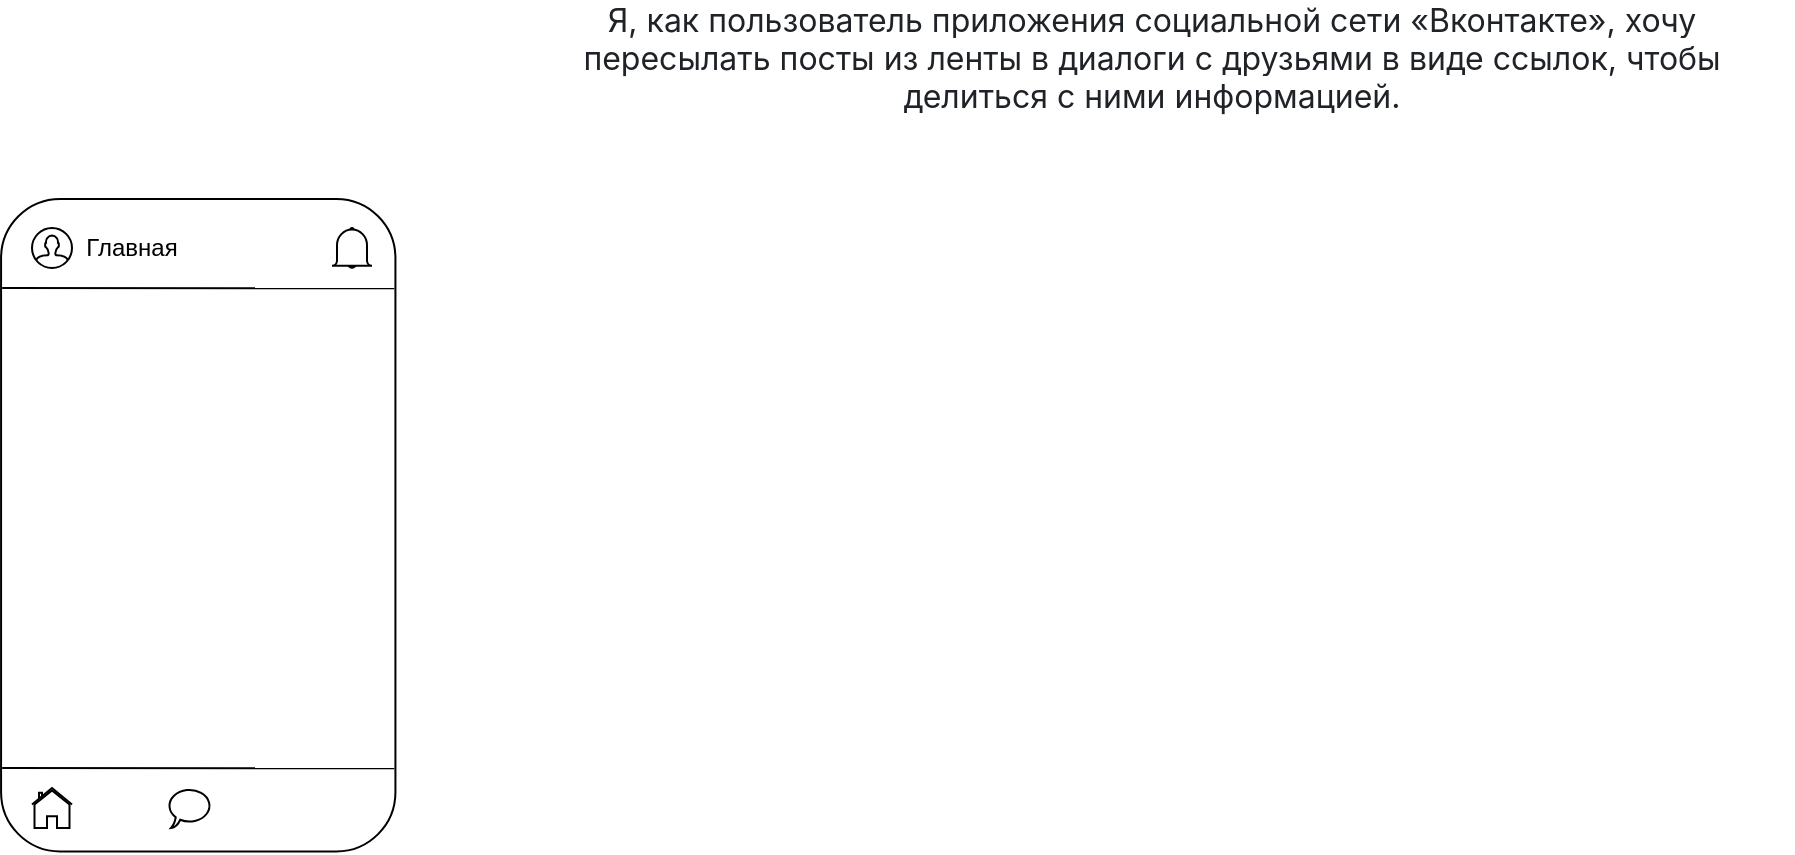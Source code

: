 <mxfile version="24.8.0">
  <diagram name="Page-1" id="pLnqj0ZmoL0o-CIRCUhG">
    <mxGraphModel dx="1114" dy="2066" grid="1" gridSize="10" guides="1" tooltips="1" connect="1" arrows="1" fold="1" page="1" pageScale="1" pageWidth="1300" pageHeight="700" math="0" shadow="0">
      <root>
        <mxCell id="0" />
        <mxCell id="1" parent="0" />
        <mxCell id="-QncPaq0xCT176yH-oGc-1" value="&lt;span style=&quot;color: rgb(31, 35, 40); font-family: -apple-system, BlinkMacSystemFont, &amp;quot;Segoe UI&amp;quot;, &amp;quot;Noto Sans&amp;quot;, Helvetica, Arial, sans-serif, &amp;quot;Apple Color Emoji&amp;quot;, &amp;quot;Segoe UI Emoji&amp;quot;; font-size: 16px; text-align: start; background-color: rgb(255, 255, 255);&quot;&gt;Я, как пользователь приложения социальной сети «Вконтакте», хочу пересылать посты из ленты в диалоги с друзьями в виде ссылок, чтобы делиться с ними информацией.&lt;/span&gt;" style="text;strokeColor=none;align=center;fillColor=none;html=1;verticalAlign=middle;whiteSpace=wrap;rounded=0;" vertex="1" parent="1">
          <mxGeometry x="320" y="-1290" width="640" height="30" as="geometry" />
        </mxCell>
        <mxCell id="-QncPaq0xCT176yH-oGc-4" value="" style="rounded=1;whiteSpace=wrap;html=1;rotation=90;" vertex="1" parent="1">
          <mxGeometry y="-1140" width="326.25" height="197.18" as="geometry" />
        </mxCell>
        <mxCell id="-QncPaq0xCT176yH-oGc-8" value="" style="endArrow=none;html=1;rounded=0;exitX=0.081;exitY=0.985;exitDx=0;exitDy=0;exitPerimeter=0;" edge="1" parent="1">
          <mxGeometry width="50" height="50" relative="1" as="geometry">
            <mxPoint x="65.073" y="-1159.999" as="sourcePoint" />
            <mxPoint x="261.17" y="-1159.89" as="targetPoint" />
          </mxGeometry>
        </mxCell>
        <mxCell id="-QncPaq0xCT176yH-oGc-10" value="Главная" style="text;strokeColor=none;align=center;fillColor=none;html=1;verticalAlign=middle;whiteSpace=wrap;rounded=0;" vertex="1" parent="1">
          <mxGeometry x="100" y="-1195" width="60" height="30" as="geometry" />
        </mxCell>
        <mxCell id="-QncPaq0xCT176yH-oGc-12" value="" style="html=1;verticalLabelPosition=bottom;align=center;labelBackgroundColor=#ffffff;verticalAlign=top;strokeWidth=1;shadow=0;shape=mxgraph.ios7.icons.user;" vertex="1" parent="1">
          <mxGeometry x="80" y="-1190" width="20" height="20" as="geometry" />
        </mxCell>
        <mxCell id="-QncPaq0xCT176yH-oGc-18" value="" style="html=1;verticalLabelPosition=bottom;align=center;labelBackgroundColor=#ffffff;verticalAlign=top;strokeWidth=1;shadow=0;dashed=0;shape=mxgraph.ios7.icons.bell;" vertex="1" parent="1">
          <mxGeometry x="230" y="-1190" width="20" height="20" as="geometry" />
        </mxCell>
        <mxCell id="-QncPaq0xCT176yH-oGc-19" value="" style="endArrow=none;html=1;rounded=0;exitX=0.081;exitY=0.985;exitDx=0;exitDy=0;exitPerimeter=0;" edge="1" parent="1">
          <mxGeometry width="50" height="50" relative="1" as="geometry">
            <mxPoint x="65.073" y="-919.999" as="sourcePoint" />
            <mxPoint x="261.17" y="-919.89" as="targetPoint" />
          </mxGeometry>
        </mxCell>
        <mxCell id="-QncPaq0xCT176yH-oGc-20" value="" style="html=1;verticalLabelPosition=bottom;align=center;labelBackgroundColor=#ffffff;verticalAlign=top;strokeWidth=1;shadow=0;dashed=0;shape=mxgraph.ios7.icons.home;" vertex="1" parent="1">
          <mxGeometry x="80" y="-910" width="20" height="20" as="geometry" />
        </mxCell>
        <mxCell id="-QncPaq0xCT176yH-oGc-22" value="" style="shape=image;html=1;verticalAlign=top;verticalLabelPosition=bottom;labelBackgroundColor=#ffffff;imageAspect=0;aspect=fixed;image=https://cdn4.iconfinder.com/data/icons/evil-icons-user-interface/64/magnifier-128.png" vertex="1" parent="1">
          <mxGeometry x="110" y="-914" width="28" height="28" as="geometry" />
        </mxCell>
        <mxCell id="-QncPaq0xCT176yH-oGc-24" value="" style="whiteSpace=wrap;html=1;shape=mxgraph.basic.oval_callout" vertex="1" parent="1">
          <mxGeometry x="147.69" y="-910" width="22.31" height="20" as="geometry" />
        </mxCell>
      </root>
    </mxGraphModel>
  </diagram>
</mxfile>
